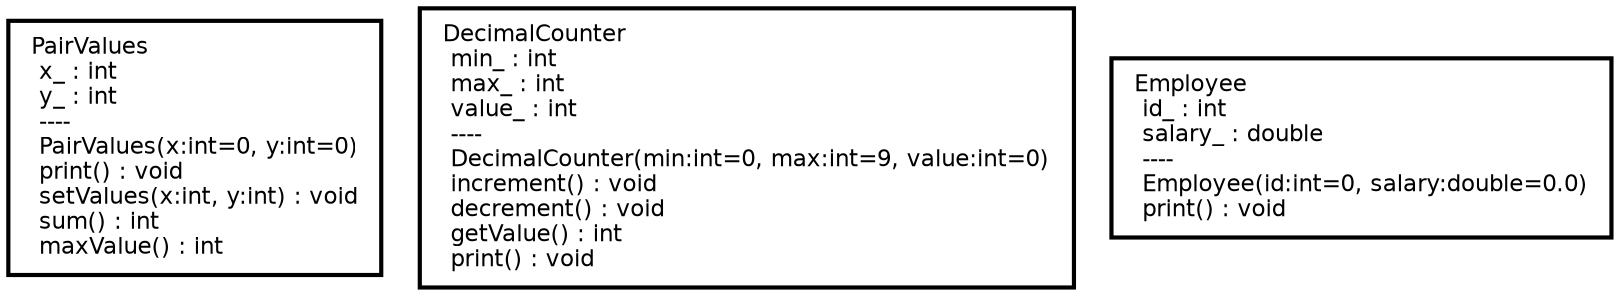 digraph classes {
    rankdir=TB;

    node [
    shape=box,
    style="solid,bold",
    fontname="DejaVu Sans",
    fontsize=11,
    margin="0.15,0.1",
    fixedsize=false
    ];

    PairValues [label="PairValues\l x_ : int\l y_ : int\l ----\l PairValues(x:int=0, y:int=0)\l print() : void\l setValues(x:int, y:int) : void\l sum() : int\l maxValue() : int\l"];

    DecimalCounter [label="DecimalCounter\l min_ : int\l max_ : int\l value_ : int\l ----\l DecimalCounter(min:int=0, max:int=9, value:int=0)\l increment() : void\l decrement() : void\l getValue() : int\l print() : void\l"];

    Employee [label="Employee\l id_ : int\l salary_ : double\l ----\l Employee(id:int=0, salary:double=0.0)\l print() : void\l"];
}